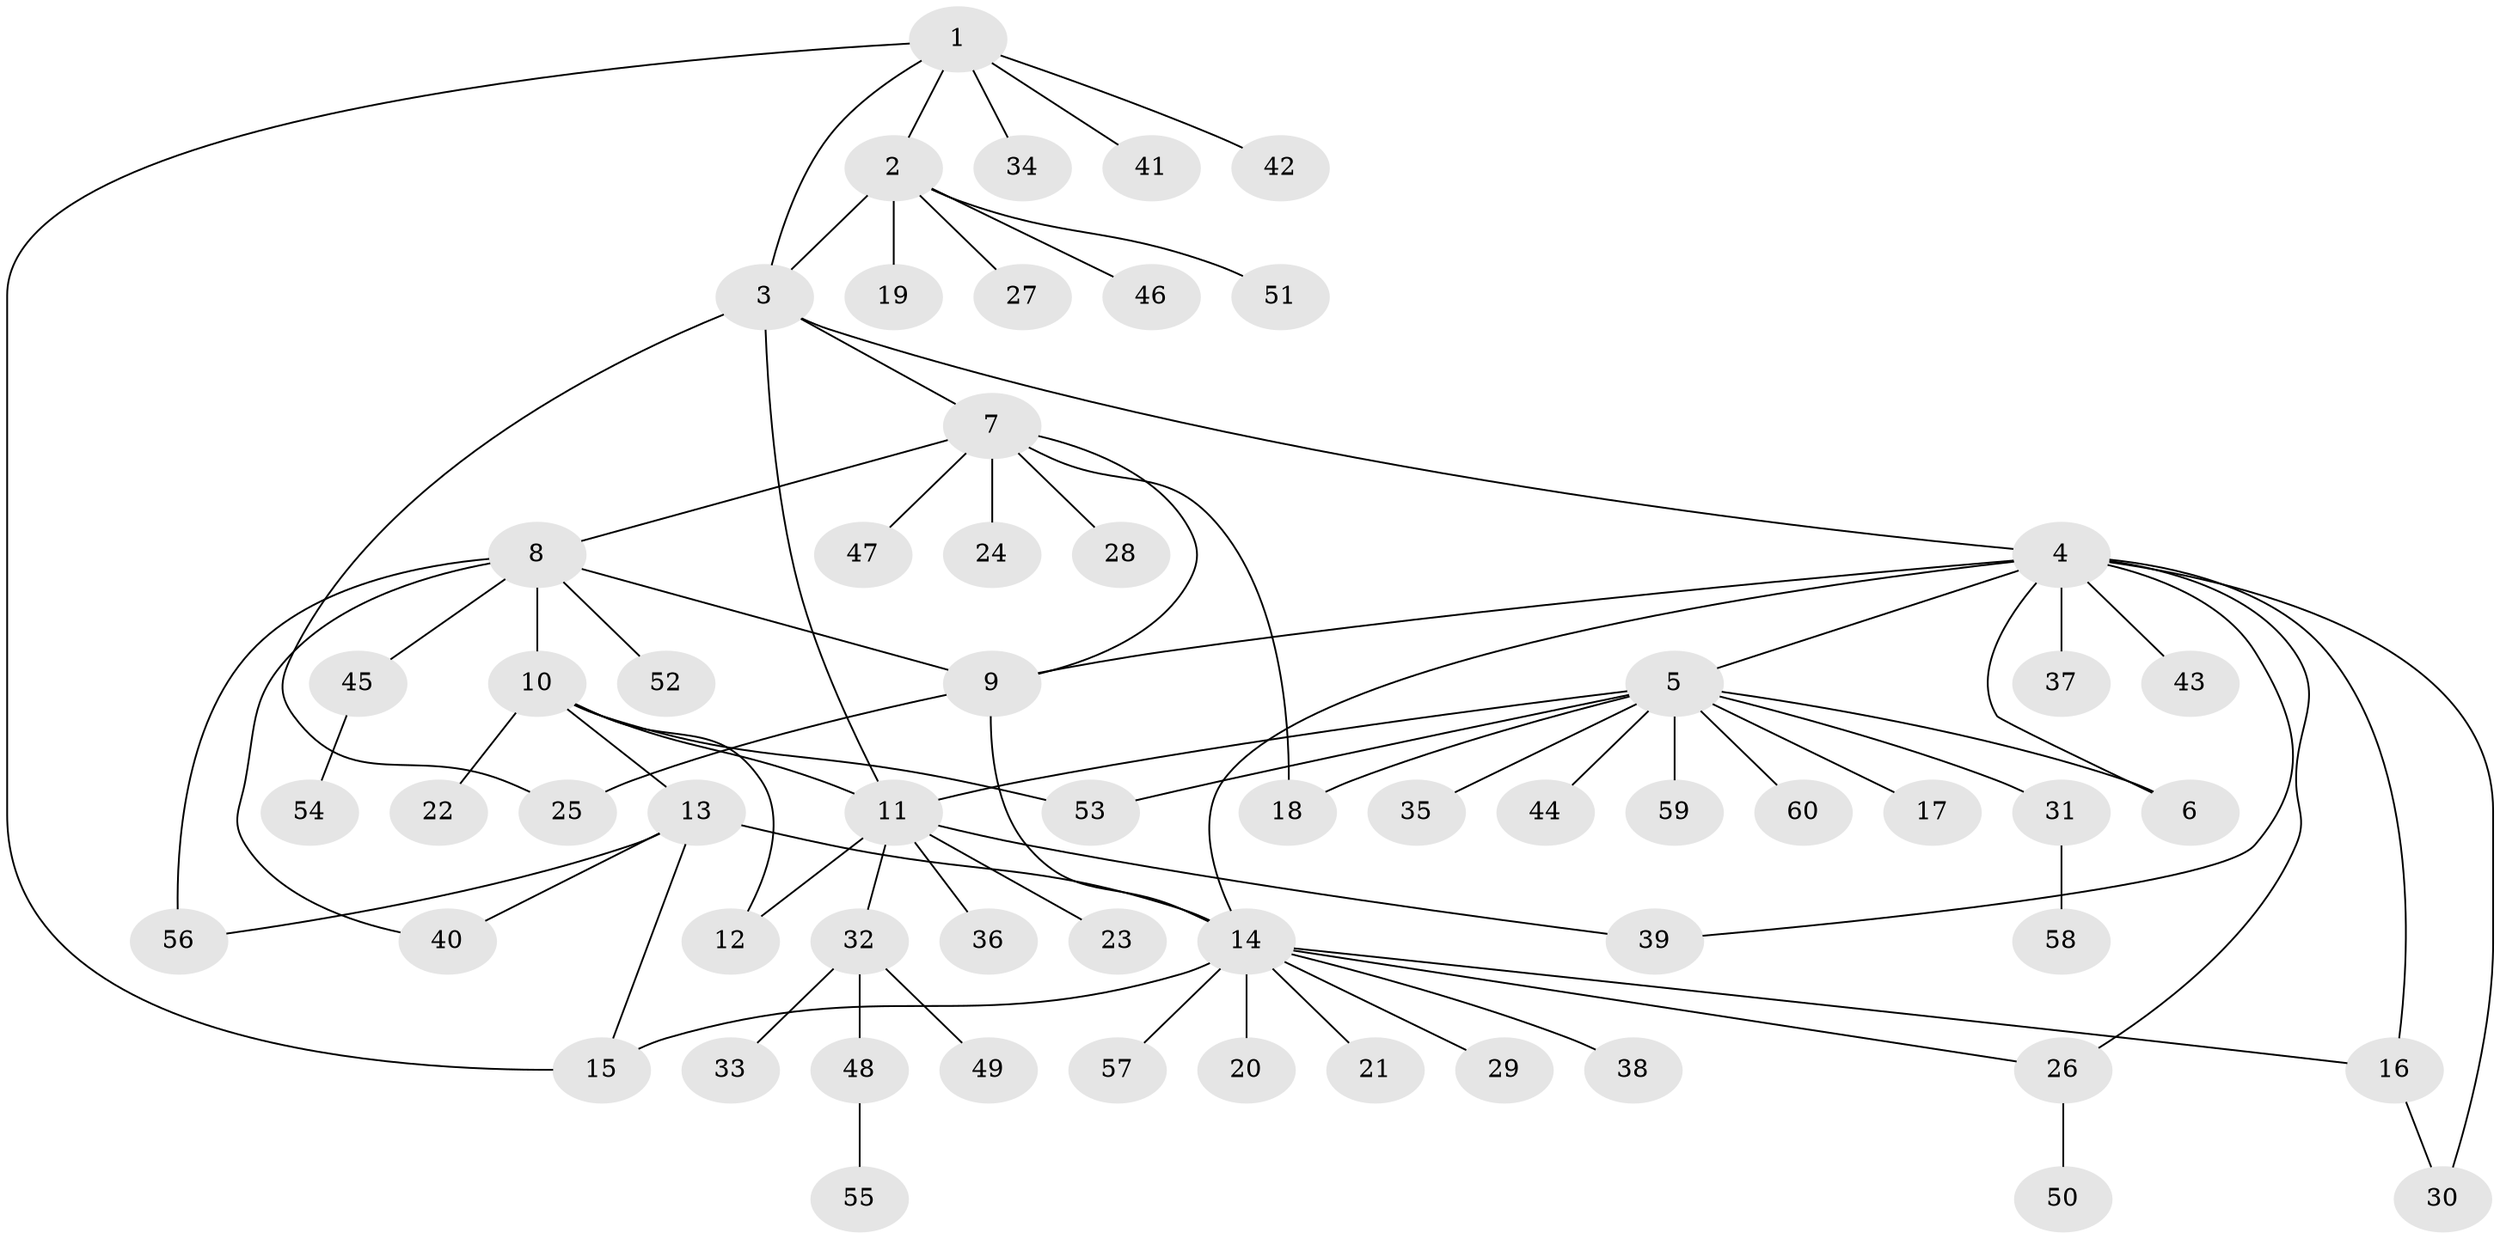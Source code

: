 // Generated by graph-tools (version 1.1) at 2025/02/03/09/25 03:02:43]
// undirected, 60 vertices, 79 edges
graph export_dot {
graph [start="1"]
  node [color=gray90,style=filled];
  1;
  2;
  3;
  4;
  5;
  6;
  7;
  8;
  9;
  10;
  11;
  12;
  13;
  14;
  15;
  16;
  17;
  18;
  19;
  20;
  21;
  22;
  23;
  24;
  25;
  26;
  27;
  28;
  29;
  30;
  31;
  32;
  33;
  34;
  35;
  36;
  37;
  38;
  39;
  40;
  41;
  42;
  43;
  44;
  45;
  46;
  47;
  48;
  49;
  50;
  51;
  52;
  53;
  54;
  55;
  56;
  57;
  58;
  59;
  60;
  1 -- 2;
  1 -- 3;
  1 -- 15;
  1 -- 34;
  1 -- 41;
  1 -- 42;
  2 -- 3;
  2 -- 19;
  2 -- 27;
  2 -- 46;
  2 -- 51;
  3 -- 4;
  3 -- 7;
  3 -- 11;
  3 -- 25;
  4 -- 5;
  4 -- 6;
  4 -- 9;
  4 -- 14;
  4 -- 16;
  4 -- 26;
  4 -- 30;
  4 -- 37;
  4 -- 39;
  4 -- 43;
  5 -- 6;
  5 -- 11;
  5 -- 17;
  5 -- 18;
  5 -- 31;
  5 -- 35;
  5 -- 44;
  5 -- 53;
  5 -- 59;
  5 -- 60;
  7 -- 8;
  7 -- 9;
  7 -- 18;
  7 -- 24;
  7 -- 28;
  7 -- 47;
  8 -- 9;
  8 -- 10;
  8 -- 40;
  8 -- 45;
  8 -- 52;
  8 -- 56;
  9 -- 14;
  9 -- 25;
  10 -- 11;
  10 -- 12;
  10 -- 13;
  10 -- 22;
  10 -- 53;
  11 -- 12;
  11 -- 23;
  11 -- 32;
  11 -- 36;
  11 -- 39;
  13 -- 14;
  13 -- 15;
  13 -- 40;
  13 -- 56;
  14 -- 15;
  14 -- 16;
  14 -- 20;
  14 -- 21;
  14 -- 26;
  14 -- 29;
  14 -- 38;
  14 -- 57;
  16 -- 30;
  26 -- 50;
  31 -- 58;
  32 -- 33;
  32 -- 48;
  32 -- 49;
  45 -- 54;
  48 -- 55;
}
